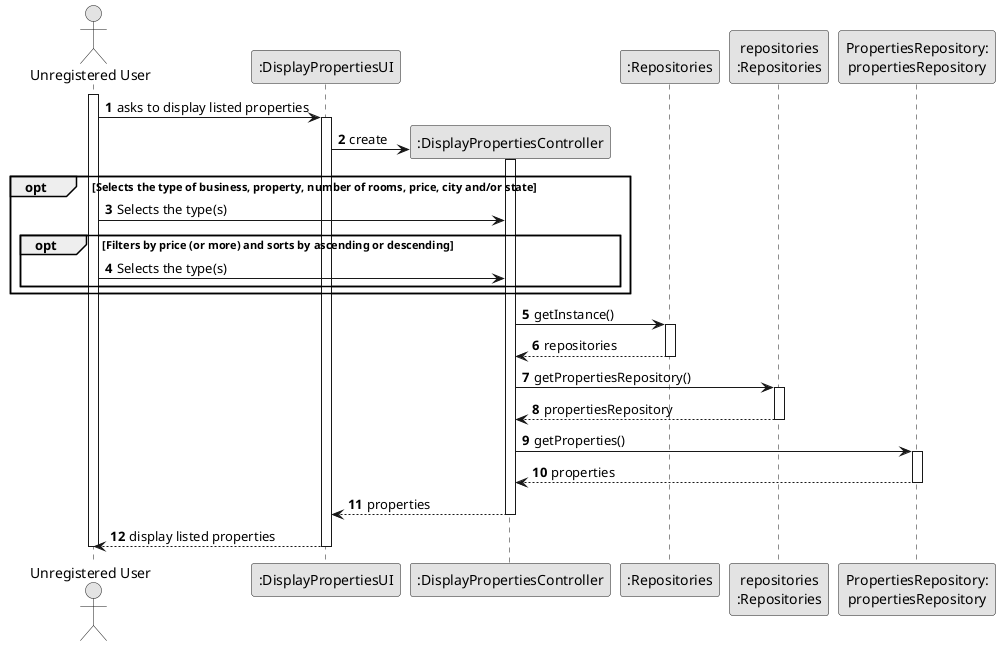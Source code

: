 @startuml
 skinparam monochrome true
 skinparam packageStyle rectangle
 skinparam shadowing false

 autonumber

 actor "Unregistered User" as UU
 participant ":DisplayPropertiesUI" as UI
 participant ":DisplayPropertiesController" as CTRL
 participant ":Repositories" as RepositorySingleton
 participant "repositories\n:Repositories" as PLAT
 participant "PropertiesRepository:\npropertiesRepository" as PropertiesRepository

 activate UU

         UU -> UI : asks to display listed properties

         activate UI

             UI -> CTRL** : create

             activate CTRL

                 opt Selects the type of business, property, number of rooms, price, city and/or state
                     UU->CTRL : Selects the type(s)

                     opt Filters by price (or more) and sorts by ascending or descending
                     UU->CTRL : Selects the type(s)
                     end

                 end
                 CTRL -> RepositorySingleton : getInstance()

                 activate RepositorySingleton

                     RepositorySingleton --> CTRL: repositories

                 deactivate RepositorySingleton

                 CTRL -> PLAT : getPropertiesRepository()

                 activate PLAT

                     PLAT --> CTRL : propertiesRepository

                 deactivate PLAT

                 CTRL -> PropertiesRepository : getProperties()

                    activate PropertiesRepository

                    PropertiesRepository --> CTRL : properties

                 deactivate PropertiesRepository

             CTRL --> UI: properties

             deactivate CTRL

             UI --> UU: display listed properties

         deactivate UI

 deactivate UU

 @enduml